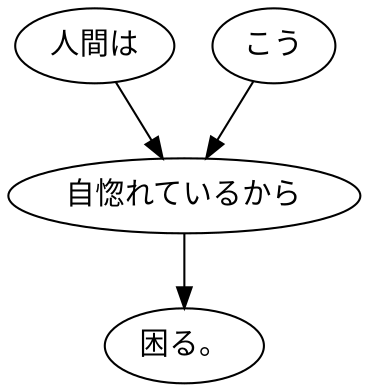 digraph graph481 {
	node0 [label="人間は"];
	node1 [label="こう"];
	node2 [label="自惚れているから"];
	node3 [label="困る。"];
	node0 -> node2;
	node1 -> node2;
	node2 -> node3;
}
